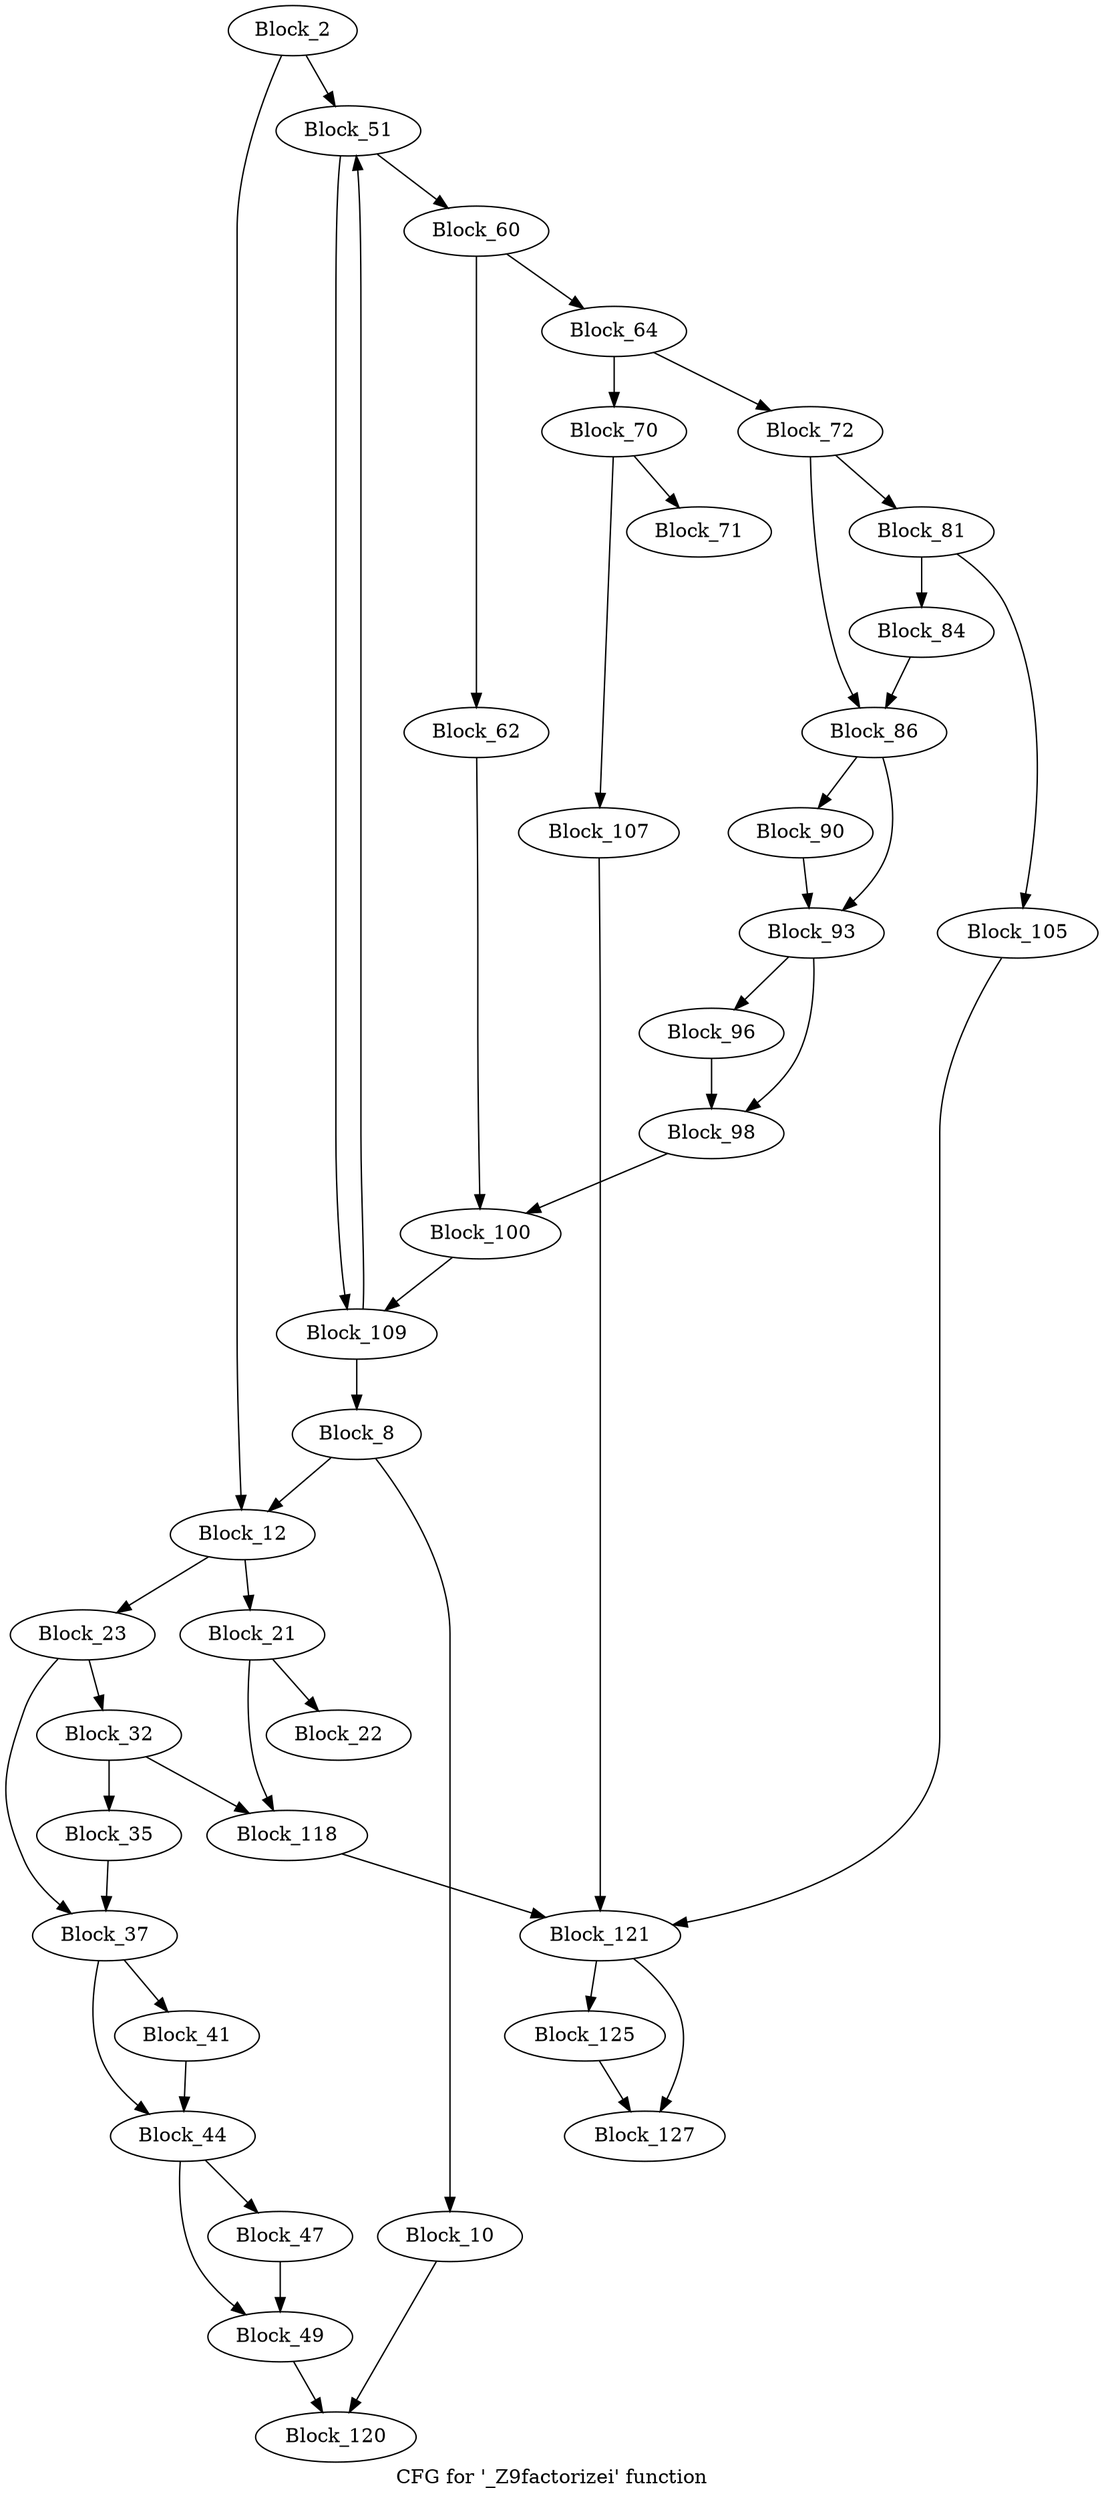 digraph "CFG for '_Z9factorizei' function" {
	label="CFG for '_Z9factorizei' function";

	block_2 [label="Block_2"];
	block_2:s0 -> block_12;
	block_2:s1 -> block_51;
	block_8 [label="Block_8"];
	block_8:s0 -> block_12;
	block_8:s1 -> block_10;
	block_10 [label="Block_10"];
	block_10 -> block_120;
	block_12 [label="Block_12"];
	block_12:s0 -> block_21;
	block_12:s1 -> block_23;
	block_21 [label="Block_21"];
	block_21 -> block_22;
	block_21 -> block_118;
	block_22 [label="Block_22"];
	block_23 [label="Block_23"];
	block_23:s0 -> block_37;
	block_23:s1 -> block_32;
	block_32 [label="Block_32"];
	block_32 -> block_35;
	block_32 -> block_118;
	block_35 [label="Block_35"];
	block_35 -> block_37;
	block_37 [label="Block_37"];
	block_37:s0 -> block_41;
	block_37:s1 -> block_44;
	block_41 [label="Block_41"];
	block_41 -> block_44;
	block_44 [label="Block_44"];
	block_44:s0 -> block_49;
	block_44:s1 -> block_47;
	block_47 [label="Block_47"];
	block_47 -> block_49;
	block_49 [label="Block_49"];
	block_49 -> block_120;
	block_51 [label="Block_51"];
	block_51:s0 -> block_60;
	block_51:s1 -> block_109;
	block_60 [label="Block_60"];
	block_60:s0 -> block_64;
	block_60:s1 -> block_62;
	block_62 [label="Block_62"];
	block_62 -> block_100;
	block_64 [label="Block_64"];
	block_64:s0 -> block_70;
	block_64:s1 -> block_72;
	block_70 [label="Block_70"];
	block_70 -> block_71;
	block_70 -> block_107;
	block_71 [label="Block_71"];
	block_72 [label="Block_72"];
	block_72:s0 -> block_86;
	block_72:s1 -> block_81;
	block_81 [label="Block_81"];
	block_81 -> block_84;
	block_81 -> block_105;
	block_84 [label="Block_84"];
	block_84 -> block_86;
	block_86 [label="Block_86"];
	block_86:s0 -> block_90;
	block_86:s1 -> block_93;
	block_90 [label="Block_90"];
	block_90 -> block_93;
	block_93 [label="Block_93"];
	block_93:s0 -> block_98;
	block_93:s1 -> block_96;
	block_96 [label="Block_96"];
	block_96 -> block_98;
	block_98 [label="Block_98"];
	block_98 -> block_100;
	block_100 [label="Block_100"];
	block_100 -> block_109;
	block_105 [label="Block_105"];
	block_105 -> block_121;
	block_107 [label="Block_107"];
	block_107 -> block_121;
	block_109 [label="Block_109"];
	block_109:s0 -> block_8;
	block_109:s1 -> block_51;
	block_118 [label="Block_118"];
	block_118 -> block_121;
	block_120 [label="Block_120"];
	block_121 [label="Block_121"];
	block_121:s0 -> block_127;
	block_121:s1 -> block_125;
	block_125 [label="Block_125"];
	block_125 -> block_127;
	block_127 [label="Block_127"];
}
